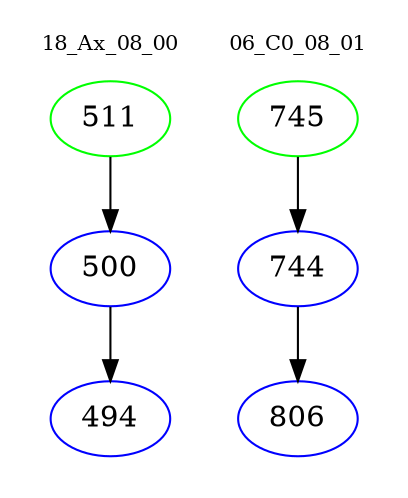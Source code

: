 digraph{
subgraph cluster_0 {
color = white
label = "18_Ax_08_00";
fontsize=10;
T0_511 [label="511", color="green"]
T0_511 -> T0_500 [color="black"]
T0_500 [label="500", color="blue"]
T0_500 -> T0_494 [color="black"]
T0_494 [label="494", color="blue"]
}
subgraph cluster_1 {
color = white
label = "06_C0_08_01";
fontsize=10;
T1_745 [label="745", color="green"]
T1_745 -> T1_744 [color="black"]
T1_744 [label="744", color="blue"]
T1_744 -> T1_806 [color="black"]
T1_806 [label="806", color="blue"]
}
}

